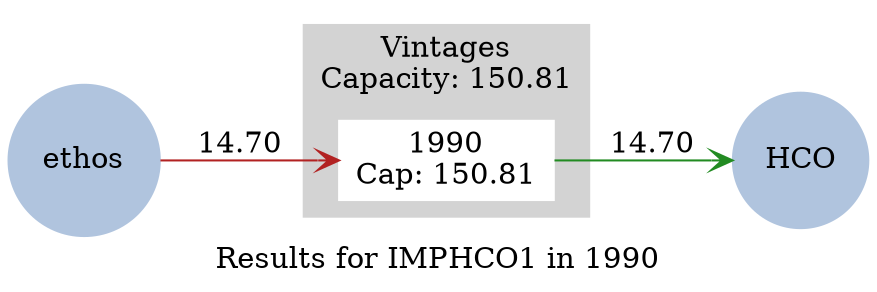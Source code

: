 strict digraph model {
	label = "Results for IMPHCO1 in 1990" ;

	compound    = "True" ;
	concentrate = "True";
	rankdir     = "LR" ;
	splines     = "False" ;

	node [ style="filled" ] ;
	edge [ arrowhead="vee" ] ;

	subgraph cluster_vintages {
		label = "Vintages\nCapacity: 150.81" ;

		href  = "results1990.svg" ;
		style = "filled"
		color = "lightgrey"

		node [ color="white", shape="box" ] ;

		"1990" [ href="results_IMPHCO1_p1990v1990_segments.svg", label="1990\nCap: 150.81" ] ;
	}

	subgraph energy_carriers {
		node [
		  color     = "lightsteelblue",
		  fontcolor = "black",
		  shape     = "circle"
		] ;

		"HCO"   [ href="../commodities/rc_HCO_1990.svg" ] ;
		"ethos" [ href="../commodities/rc_ethos_1990.svg" ] ;
	}

	subgraph inputs {
		edge [ color="firebrick" ] ;

		"ethos" -> "1990" [ label="14.70" ] ;
	}

	subgraph outputs {
		edge [ color="forestgreen" ] ;

		"1990" -> "HCO" [ label="14.70" ] ;
	}
}
